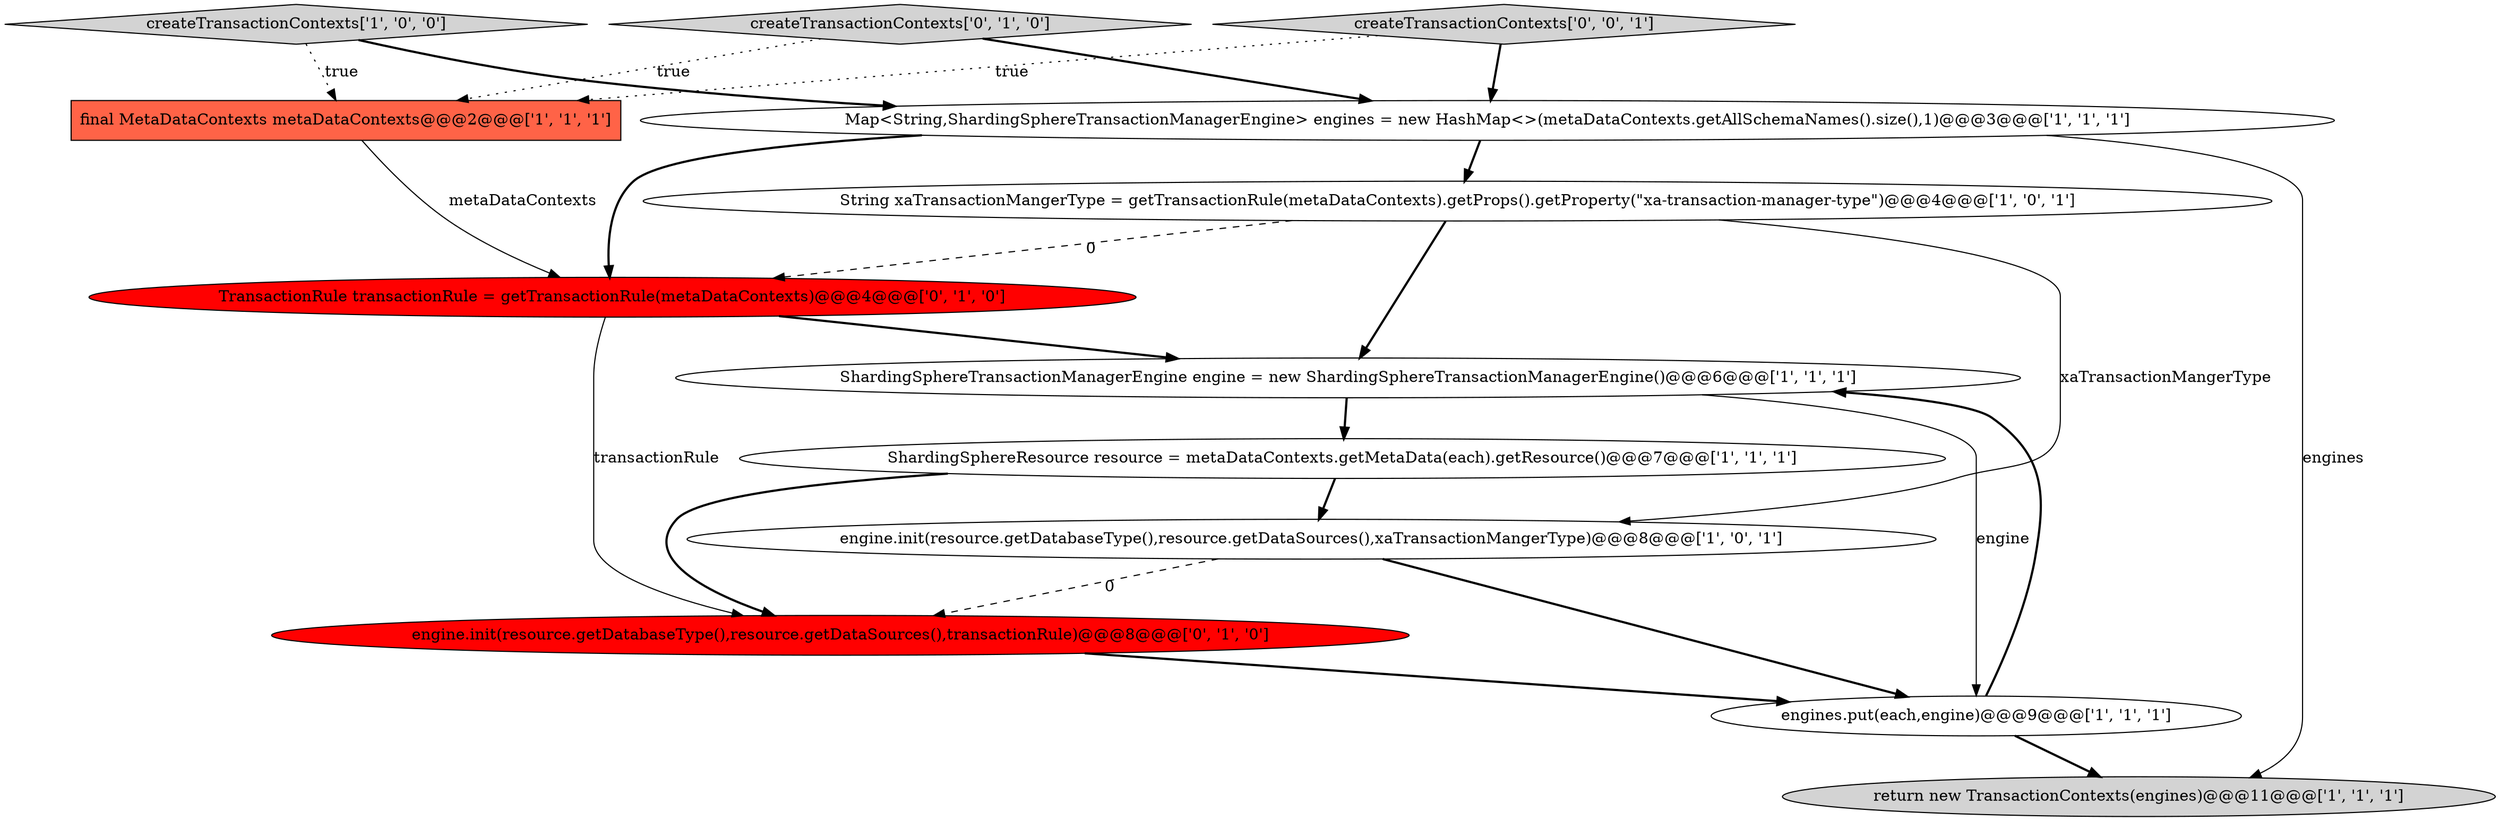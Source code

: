 digraph {
3 [style = filled, label = "String xaTransactionMangerType = getTransactionRule(metaDataContexts).getProps().getProperty(\"xa-transaction-manager-type\")@@@4@@@['1', '0', '1']", fillcolor = white, shape = ellipse image = "AAA0AAABBB1BBB"];
0 [style = filled, label = "Map<String,ShardingSphereTransactionManagerEngine> engines = new HashMap<>(metaDataContexts.getAllSchemaNames().size(),1)@@@3@@@['1', '1', '1']", fillcolor = white, shape = ellipse image = "AAA0AAABBB1BBB"];
4 [style = filled, label = "ShardingSphereTransactionManagerEngine engine = new ShardingSphereTransactionManagerEngine()@@@6@@@['1', '1', '1']", fillcolor = white, shape = ellipse image = "AAA0AAABBB1BBB"];
5 [style = filled, label = "createTransactionContexts['1', '0', '0']", fillcolor = lightgray, shape = diamond image = "AAA0AAABBB1BBB"];
7 [style = filled, label = "engines.put(each,engine)@@@9@@@['1', '1', '1']", fillcolor = white, shape = ellipse image = "AAA0AAABBB1BBB"];
10 [style = filled, label = "TransactionRule transactionRule = getTransactionRule(metaDataContexts)@@@4@@@['0', '1', '0']", fillcolor = red, shape = ellipse image = "AAA1AAABBB2BBB"];
6 [style = filled, label = "engine.init(resource.getDatabaseType(),resource.getDataSources(),xaTransactionMangerType)@@@8@@@['1', '0', '1']", fillcolor = white, shape = ellipse image = "AAA0AAABBB1BBB"];
12 [style = filled, label = "createTransactionContexts['0', '0', '1']", fillcolor = lightgray, shape = diamond image = "AAA0AAABBB3BBB"];
11 [style = filled, label = "engine.init(resource.getDatabaseType(),resource.getDataSources(),transactionRule)@@@8@@@['0', '1', '0']", fillcolor = red, shape = ellipse image = "AAA1AAABBB2BBB"];
2 [style = filled, label = "final MetaDataContexts metaDataContexts@@@2@@@['1', '1', '1']", fillcolor = tomato, shape = box image = "AAA0AAABBB1BBB"];
1 [style = filled, label = "return new TransactionContexts(engines)@@@11@@@['1', '1', '1']", fillcolor = lightgray, shape = ellipse image = "AAA0AAABBB1BBB"];
8 [style = filled, label = "ShardingSphereResource resource = metaDataContexts.getMetaData(each).getResource()@@@7@@@['1', '1', '1']", fillcolor = white, shape = ellipse image = "AAA0AAABBB1BBB"];
9 [style = filled, label = "createTransactionContexts['0', '1', '0']", fillcolor = lightgray, shape = diamond image = "AAA0AAABBB2BBB"];
0->3 [style = bold, label=""];
7->1 [style = bold, label=""];
9->0 [style = bold, label=""];
6->11 [style = dashed, label="0"];
12->2 [style = dotted, label="true"];
8->6 [style = bold, label=""];
7->4 [style = bold, label=""];
3->6 [style = solid, label="xaTransactionMangerType"];
12->0 [style = bold, label=""];
3->4 [style = bold, label=""];
0->10 [style = bold, label=""];
5->0 [style = bold, label=""];
9->2 [style = dotted, label="true"];
10->4 [style = bold, label=""];
0->1 [style = solid, label="engines"];
4->7 [style = solid, label="engine"];
4->8 [style = bold, label=""];
3->10 [style = dashed, label="0"];
2->10 [style = solid, label="metaDataContexts"];
6->7 [style = bold, label=""];
10->11 [style = solid, label="transactionRule"];
8->11 [style = bold, label=""];
11->7 [style = bold, label=""];
5->2 [style = dotted, label="true"];
}
